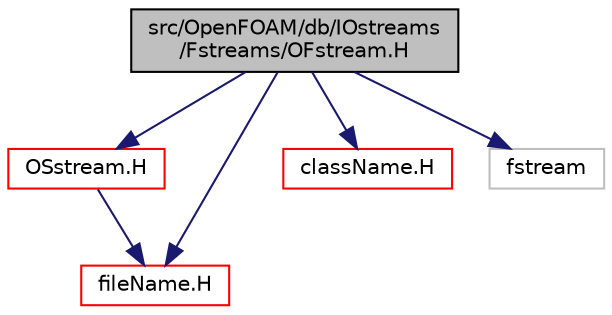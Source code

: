 digraph "src/OpenFOAM/db/IOstreams/Fstreams/OFstream.H"
{
  bgcolor="transparent";
  edge [fontname="Helvetica",fontsize="10",labelfontname="Helvetica",labelfontsize="10"];
  node [fontname="Helvetica",fontsize="10",shape=record];
  Node1 [label="src/OpenFOAM/db/IOstreams\l/Fstreams/OFstream.H",height=0.2,width=0.4,color="black", fillcolor="grey75", style="filled", fontcolor="black"];
  Node1 -> Node2 [color="midnightblue",fontsize="10",style="solid",fontname="Helvetica"];
  Node2 [label="OSstream.H",height=0.2,width=0.4,color="red",URL="$a07977.html"];
  Node2 -> Node3 [color="midnightblue",fontsize="10",style="solid",fontname="Helvetica"];
  Node3 [label="fileName.H",height=0.2,width=0.4,color="red",URL="$a09147.html"];
  Node1 -> Node3 [color="midnightblue",fontsize="10",style="solid",fontname="Helvetica"];
  Node1 -> Node4 [color="midnightblue",fontsize="10",style="solid",fontname="Helvetica"];
  Node4 [label="className.H",height=0.2,width=0.4,color="red",URL="$a08024.html",tooltip="Macro definitions for declaring ClassName(), NamespaceName(), etc. "];
  Node1 -> Node5 [color="midnightblue",fontsize="10",style="solid",fontname="Helvetica"];
  Node5 [label="fstream",height=0.2,width=0.4,color="grey75"];
}

